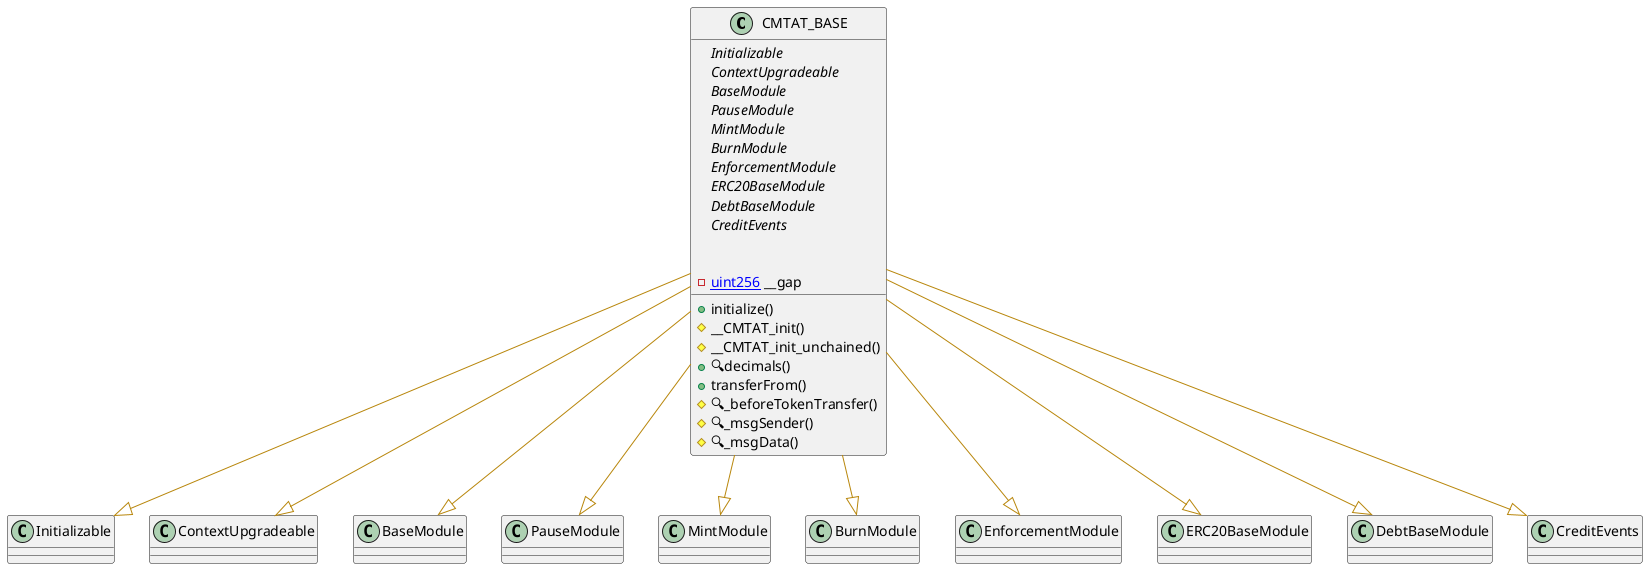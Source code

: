 @startuml
' -- generated by: https://marketplace.visualstudio.com/items?itemName=tintinweb.solidity-visual-auditor
'
' -- for auto-render install: https://marketplace.visualstudio.com/items?itemName=jebbs.plantuml
' -- options --



' -- classes --


class CMTAT_BASE {
    ' -- inheritance --
	{abstract}Initializable
	{abstract}ContextUpgradeable
	{abstract}BaseModule
	{abstract}PauseModule
	{abstract}MintModule
	{abstract}BurnModule
	{abstract}EnforcementModule
	{abstract}ERC20BaseModule
	{abstract}DebtBaseModule
	{abstract}CreditEvents

    ' -- usingFor --

    ' -- vars --
	-[[uint256]] __gap

    ' -- methods --
	+initialize()
	#__CMTAT_init()
	#__CMTAT_init_unchained()
	+🔍decimals()
	+transferFrom()
	#🔍_beforeTokenTransfer()
	#🔍_msgSender()
	#🔍_msgData()

}
' -- inheritance / usingFor --
CMTAT_BASE --[#DarkGoldenRod]|> Initializable
CMTAT_BASE --[#DarkGoldenRod]|> ContextUpgradeable
CMTAT_BASE --[#DarkGoldenRod]|> BaseModule
CMTAT_BASE --[#DarkGoldenRod]|> PauseModule
CMTAT_BASE --[#DarkGoldenRod]|> MintModule
CMTAT_BASE --[#DarkGoldenRod]|> BurnModule
CMTAT_BASE --[#DarkGoldenRod]|> EnforcementModule
CMTAT_BASE --[#DarkGoldenRod]|> ERC20BaseModule
CMTAT_BASE --[#DarkGoldenRod]|> DebtBaseModule
CMTAT_BASE --[#DarkGoldenRod]|> CreditEvents

@enduml